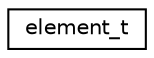 digraph "Graphical Class Hierarchy"
{
 // INTERACTIVE_SVG=YES
 // LATEX_PDF_SIZE
  edge [fontname="Helvetica",fontsize="10",labelfontname="Helvetica",labelfontsize="10"];
  node [fontname="Helvetica",fontsize="10",shape=record];
  rankdir="LR";
  Node0 [label="element_t",height=0.2,width=0.4,color="black", fillcolor="white", style="filled",URL="$structelement__t.html",tooltip=" "];
}
